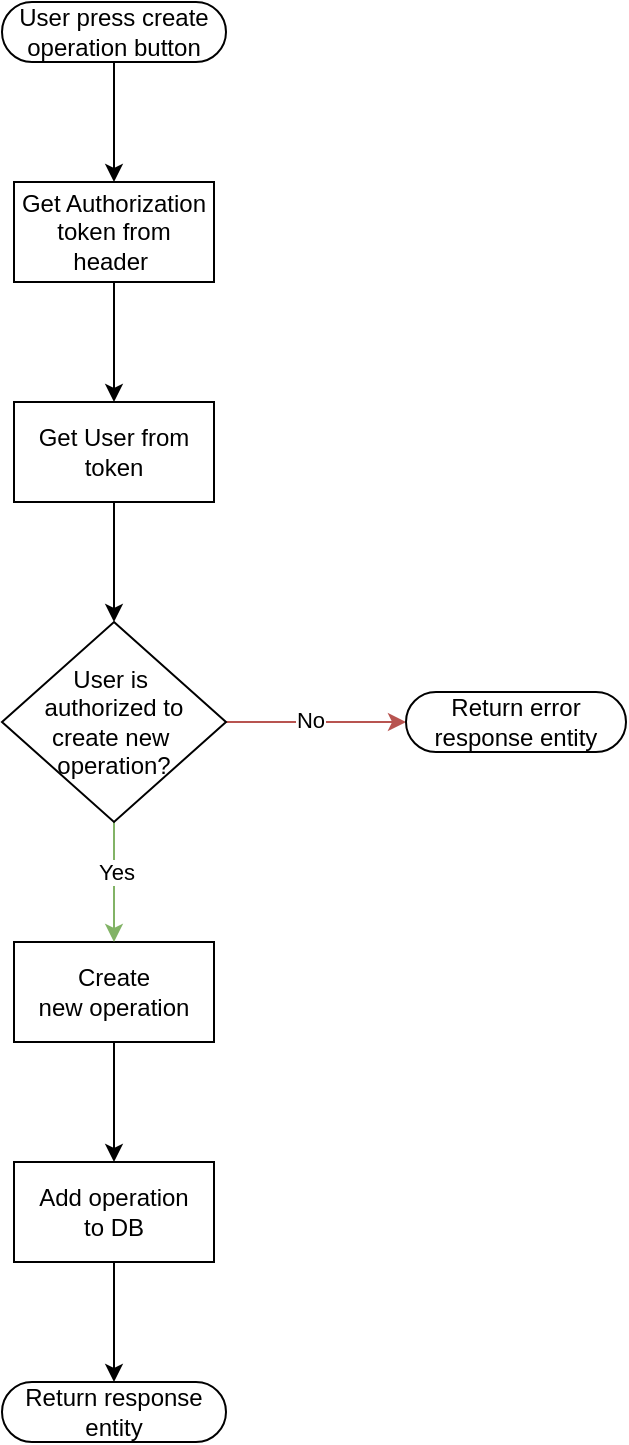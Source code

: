 <mxfile version="28.0.7">
  <diagram name="Página-1" id="TMDoCD8hCcpHIJEySzZF">
    <mxGraphModel dx="727" dy="406" grid="1" gridSize="10" guides="1" tooltips="1" connect="1" arrows="1" fold="1" page="1" pageScale="1" pageWidth="827" pageHeight="1169" math="0" shadow="0">
      <root>
        <mxCell id="0" />
        <mxCell id="1" parent="0" />
        <mxCell id="UQOomTZAaCyZAPaUyG3R-46" style="edgeStyle=orthogonalEdgeStyle;rounded=0;orthogonalLoop=1;jettySize=auto;html=1;entryX=0.5;entryY=0.5;entryDx=0;entryDy=-15;entryPerimeter=0;" parent="1" edge="1">
          <mxGeometry relative="1" as="geometry">
            <mxPoint x="414" y="530" as="targetPoint" />
          </mxGeometry>
        </mxCell>
        <mxCell id="QcQdOetUA6qP5Ii0NC-2-26" style="edgeStyle=orthogonalEdgeStyle;rounded=0;orthogonalLoop=1;jettySize=auto;html=1;" parent="1" edge="1">
          <mxGeometry relative="1" as="geometry">
            <mxPoint x="140" y="710" as="sourcePoint" />
          </mxGeometry>
        </mxCell>
        <mxCell id="7Zbe0JVSpx2qkuPcfZEY-40" style="edgeStyle=orthogonalEdgeStyle;rounded=0;orthogonalLoop=1;jettySize=auto;html=1;" edge="1" parent="1" source="7Zbe0JVSpx2qkuPcfZEY-32" target="7Zbe0JVSpx2qkuPcfZEY-39">
          <mxGeometry relative="1" as="geometry" />
        </mxCell>
        <mxCell id="7Zbe0JVSpx2qkuPcfZEY-32" value="User press create operation button" style="html=1;dashed=0;whiteSpace=wrap;shape=mxgraph.dfd.start" vertex="1" parent="1">
          <mxGeometry x="358" y="40" width="112" height="30" as="geometry" />
        </mxCell>
        <mxCell id="7Zbe0JVSpx2qkuPcfZEY-36" style="edgeStyle=orthogonalEdgeStyle;rounded=0;orthogonalLoop=1;jettySize=auto;html=1;" edge="1" parent="1" source="7Zbe0JVSpx2qkuPcfZEY-33" target="7Zbe0JVSpx2qkuPcfZEY-35">
          <mxGeometry relative="1" as="geometry" />
        </mxCell>
        <mxCell id="7Zbe0JVSpx2qkuPcfZEY-33" value="Create new&amp;nbsp;operation" style="html=1;dashed=0;whiteSpace=wrap;" vertex="1" parent="1">
          <mxGeometry x="364" y="510" width="100" height="50" as="geometry" />
        </mxCell>
        <mxCell id="7Zbe0JVSpx2qkuPcfZEY-38" style="edgeStyle=orthogonalEdgeStyle;rounded=0;orthogonalLoop=1;jettySize=auto;html=1;" edge="1" parent="1" source="7Zbe0JVSpx2qkuPcfZEY-35" target="7Zbe0JVSpx2qkuPcfZEY-37">
          <mxGeometry relative="1" as="geometry" />
        </mxCell>
        <mxCell id="7Zbe0JVSpx2qkuPcfZEY-35" value="&lt;div&gt;Add&amp;nbsp;operation&lt;/div&gt;&lt;div&gt;to DB&lt;/div&gt;" style="html=1;dashed=0;whiteSpace=wrap;" vertex="1" parent="1">
          <mxGeometry x="364" y="620" width="100" height="50" as="geometry" />
        </mxCell>
        <mxCell id="7Zbe0JVSpx2qkuPcfZEY-37" value="Return response entity" style="html=1;dashed=0;whiteSpace=wrap;shape=mxgraph.dfd.start" vertex="1" parent="1">
          <mxGeometry x="358" y="730" width="112" height="30" as="geometry" />
        </mxCell>
        <mxCell id="7Zbe0JVSpx2qkuPcfZEY-43" style="edgeStyle=orthogonalEdgeStyle;rounded=0;orthogonalLoop=1;jettySize=auto;html=1;" edge="1" parent="1" source="7Zbe0JVSpx2qkuPcfZEY-39" target="7Zbe0JVSpx2qkuPcfZEY-42">
          <mxGeometry relative="1" as="geometry" />
        </mxCell>
        <mxCell id="7Zbe0JVSpx2qkuPcfZEY-39" value="Get Authorization token from header&amp;nbsp;" style="html=1;dashed=0;whiteSpace=wrap;" vertex="1" parent="1">
          <mxGeometry x="364" y="130" width="100" height="50" as="geometry" />
        </mxCell>
        <mxCell id="7Zbe0JVSpx2qkuPcfZEY-45" style="edgeStyle=orthogonalEdgeStyle;rounded=0;orthogonalLoop=1;jettySize=auto;html=1;fillColor=#d5e8d4;strokeColor=#82b366;" edge="1" parent="1" source="7Zbe0JVSpx2qkuPcfZEY-41" target="7Zbe0JVSpx2qkuPcfZEY-33">
          <mxGeometry relative="1" as="geometry" />
        </mxCell>
        <mxCell id="7Zbe0JVSpx2qkuPcfZEY-46" value="Yes" style="edgeLabel;html=1;align=center;verticalAlign=middle;resizable=0;points=[];" vertex="1" connectable="0" parent="7Zbe0JVSpx2qkuPcfZEY-45">
          <mxGeometry x="-0.172" y="1" relative="1" as="geometry">
            <mxPoint as="offset" />
          </mxGeometry>
        </mxCell>
        <mxCell id="7Zbe0JVSpx2qkuPcfZEY-48" style="edgeStyle=orthogonalEdgeStyle;rounded=0;orthogonalLoop=1;jettySize=auto;html=1;fillColor=#f8cecc;strokeColor=#b85450;" edge="1" parent="1" source="7Zbe0JVSpx2qkuPcfZEY-41" target="7Zbe0JVSpx2qkuPcfZEY-47">
          <mxGeometry relative="1" as="geometry" />
        </mxCell>
        <mxCell id="7Zbe0JVSpx2qkuPcfZEY-49" value="No" style="edgeLabel;html=1;align=center;verticalAlign=middle;resizable=0;points=[];" vertex="1" connectable="0" parent="7Zbe0JVSpx2qkuPcfZEY-48">
          <mxGeometry x="-0.082" y="1" relative="1" as="geometry">
            <mxPoint as="offset" />
          </mxGeometry>
        </mxCell>
        <mxCell id="7Zbe0JVSpx2qkuPcfZEY-41" value="&lt;div&gt;User&amp;nbsp;is&amp;nbsp;&lt;/div&gt;&lt;div&gt;authorized to create&amp;nbsp;new&amp;nbsp;&lt;/div&gt;&lt;div&gt;operation?&lt;/div&gt;" style="shape=rhombus;html=1;dashed=0;whiteSpace=wrap;perimeter=rhombusPerimeter;" vertex="1" parent="1">
          <mxGeometry x="358" y="350" width="112" height="100" as="geometry" />
        </mxCell>
        <mxCell id="7Zbe0JVSpx2qkuPcfZEY-44" style="edgeStyle=orthogonalEdgeStyle;rounded=0;orthogonalLoop=1;jettySize=auto;html=1;" edge="1" parent="1" source="7Zbe0JVSpx2qkuPcfZEY-42" target="7Zbe0JVSpx2qkuPcfZEY-41">
          <mxGeometry relative="1" as="geometry" />
        </mxCell>
        <mxCell id="7Zbe0JVSpx2qkuPcfZEY-42" value="Get User from token" style="html=1;dashed=0;whiteSpace=wrap;" vertex="1" parent="1">
          <mxGeometry x="364" y="240" width="100" height="50" as="geometry" />
        </mxCell>
        <mxCell id="7Zbe0JVSpx2qkuPcfZEY-47" value="Return error response entity" style="html=1;dashed=0;whiteSpace=wrap;shape=mxgraph.dfd.start" vertex="1" parent="1">
          <mxGeometry x="560" y="385" width="110" height="30" as="geometry" />
        </mxCell>
      </root>
    </mxGraphModel>
  </diagram>
</mxfile>
